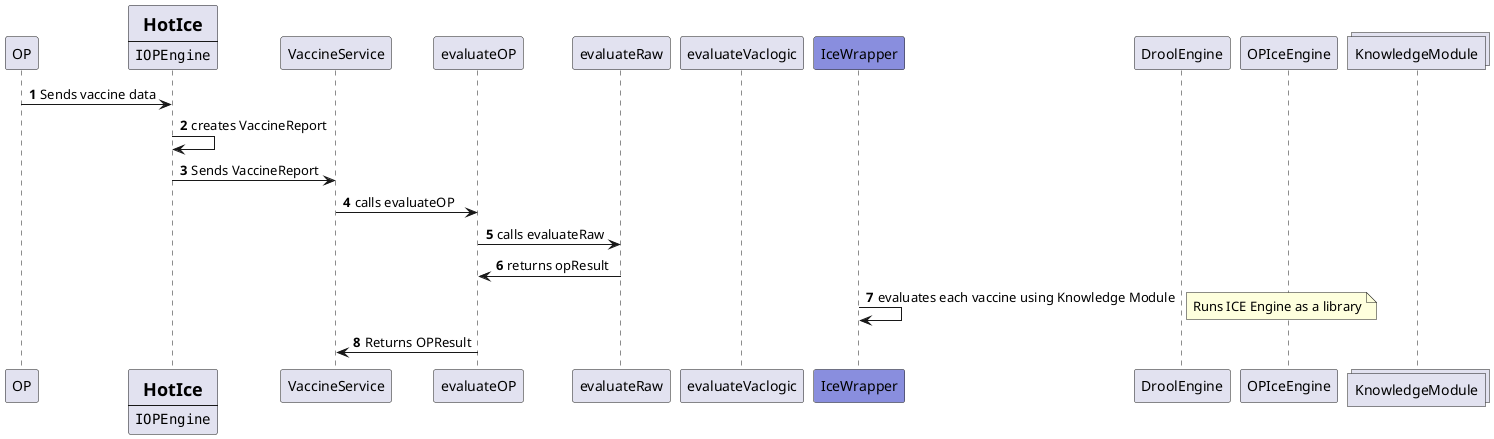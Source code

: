 @startuml
'https://plantuml.com/sequence-diagram

participant OP


participant HotIce [
                       =HotIce
                       ----
                       ""IOPEngine""
                   ]
participant VaccineService
participant evaluateOP
participant evaluateRaw
participant evaluateVaclogic
participant IceWrapper #898EDE
participant DroolEngine
participant OPIceEngine
collections KnowledgeModule




autonumber

OP -> HotIce: Sends vaccine data

HotIce -> HotIce: creates VaccineReport
HotIce -> VaccineService: Sends VaccineReport
VaccineService -> evaluateOP: calls evaluateOP
evaluateOP -> evaluateRaw: calls evaluateRaw
evaluateRaw -> evaluateOP: returns opResult
IceWrapper -> IceWrapper: evaluates each vaccine using Knowledge Module
note right
  Runs ICE Engine as a library
endnote
evaluateOP -> VaccineService: Returns OPResult






@enduml




